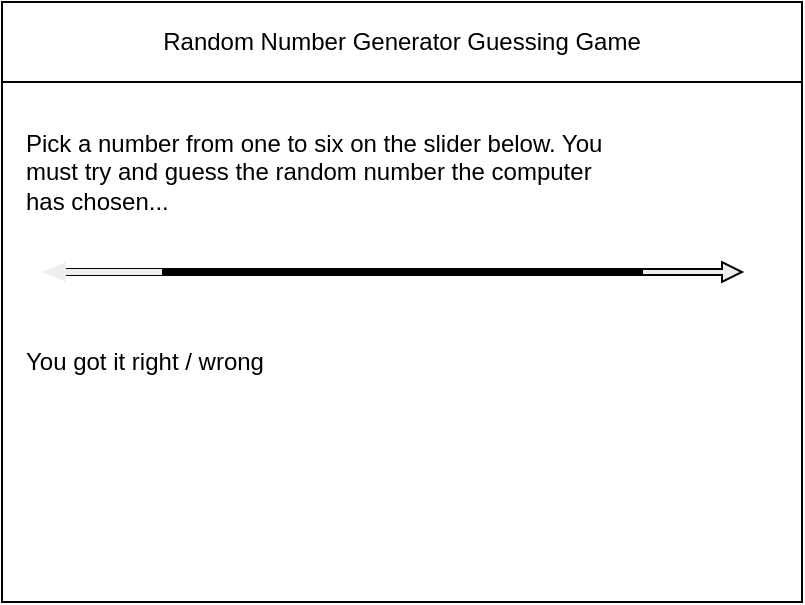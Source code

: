 <mxfile>
    <diagram id="pIaEtrtLPv3HG8r1JEND" name="Page-1">
        <mxGraphModel dx="594" dy="499" grid="1" gridSize="10" guides="1" tooltips="1" connect="1" arrows="1" fold="1" page="1" pageScale="1" pageWidth="850" pageHeight="1100" math="0" shadow="0">
            <root>
                <mxCell id="0"/>
                <mxCell id="1" parent="0"/>
                <mxCell id="2" value="" style="rounded=0;whiteSpace=wrap;html=1;" parent="1" vertex="1">
                    <mxGeometry x="80" y="80" width="400" height="300" as="geometry"/>
                </mxCell>
                <mxCell id="3" value="Random Number Generator Guessing Game" style="rounded=0;whiteSpace=wrap;html=1;" parent="1" vertex="1">
                    <mxGeometry x="80" y="80" width="400" height="40" as="geometry"/>
                </mxCell>
                <mxCell id="6" value="" style="line;strokeWidth=4;html=1;perimeter=backbonePerimeter;points=[];outlineConnect=0;" vertex="1" parent="1">
                    <mxGeometry x="110" y="210" width="330" height="10" as="geometry"/>
                </mxCell>
                <UserObject label="You got it right / wrong" placeholders="1" id="11">
                    <mxCell style="text;html=1;strokeColor=none;fillColor=none;align=left;verticalAlign=middle;whiteSpace=wrap;overflow=hidden;" vertex="1" parent="1">
                        <mxGeometry x="90" y="250" width="150" height="20" as="geometry"/>
                    </mxCell>
                </UserObject>
                <UserObject label="Pick a number from one to six on the slider below. You must try and guess the random number the computer has chosen...&amp;nbsp;" placeholders="1" id="12">
                    <mxCell style="text;html=1;strokeColor=none;fillColor=none;align=left;verticalAlign=middle;whiteSpace=wrap;overflow=hidden;" vertex="1" parent="1">
                        <mxGeometry x="90" y="140" width="300" height="50" as="geometry"/>
                    </mxCell>
                </UserObject>
                <mxCell id="15" value="" style="shape=singleArrow;direction=west;whiteSpace=wrap;html=1;fillColor=#EEEEEE;strokeColor=none;" vertex="1" parent="1">
                    <mxGeometry x="100" y="210" width="60" height="10" as="geometry"/>
                </mxCell>
                <mxCell id="17" value="" style="shape=singleArrow;whiteSpace=wrap;html=1;fillColor=#EEEEEE;" vertex="1" parent="1">
                    <mxGeometry x="400" y="210" width="50" height="10" as="geometry"/>
                </mxCell>
            </root>
        </mxGraphModel>
    </diagram>
</mxfile>